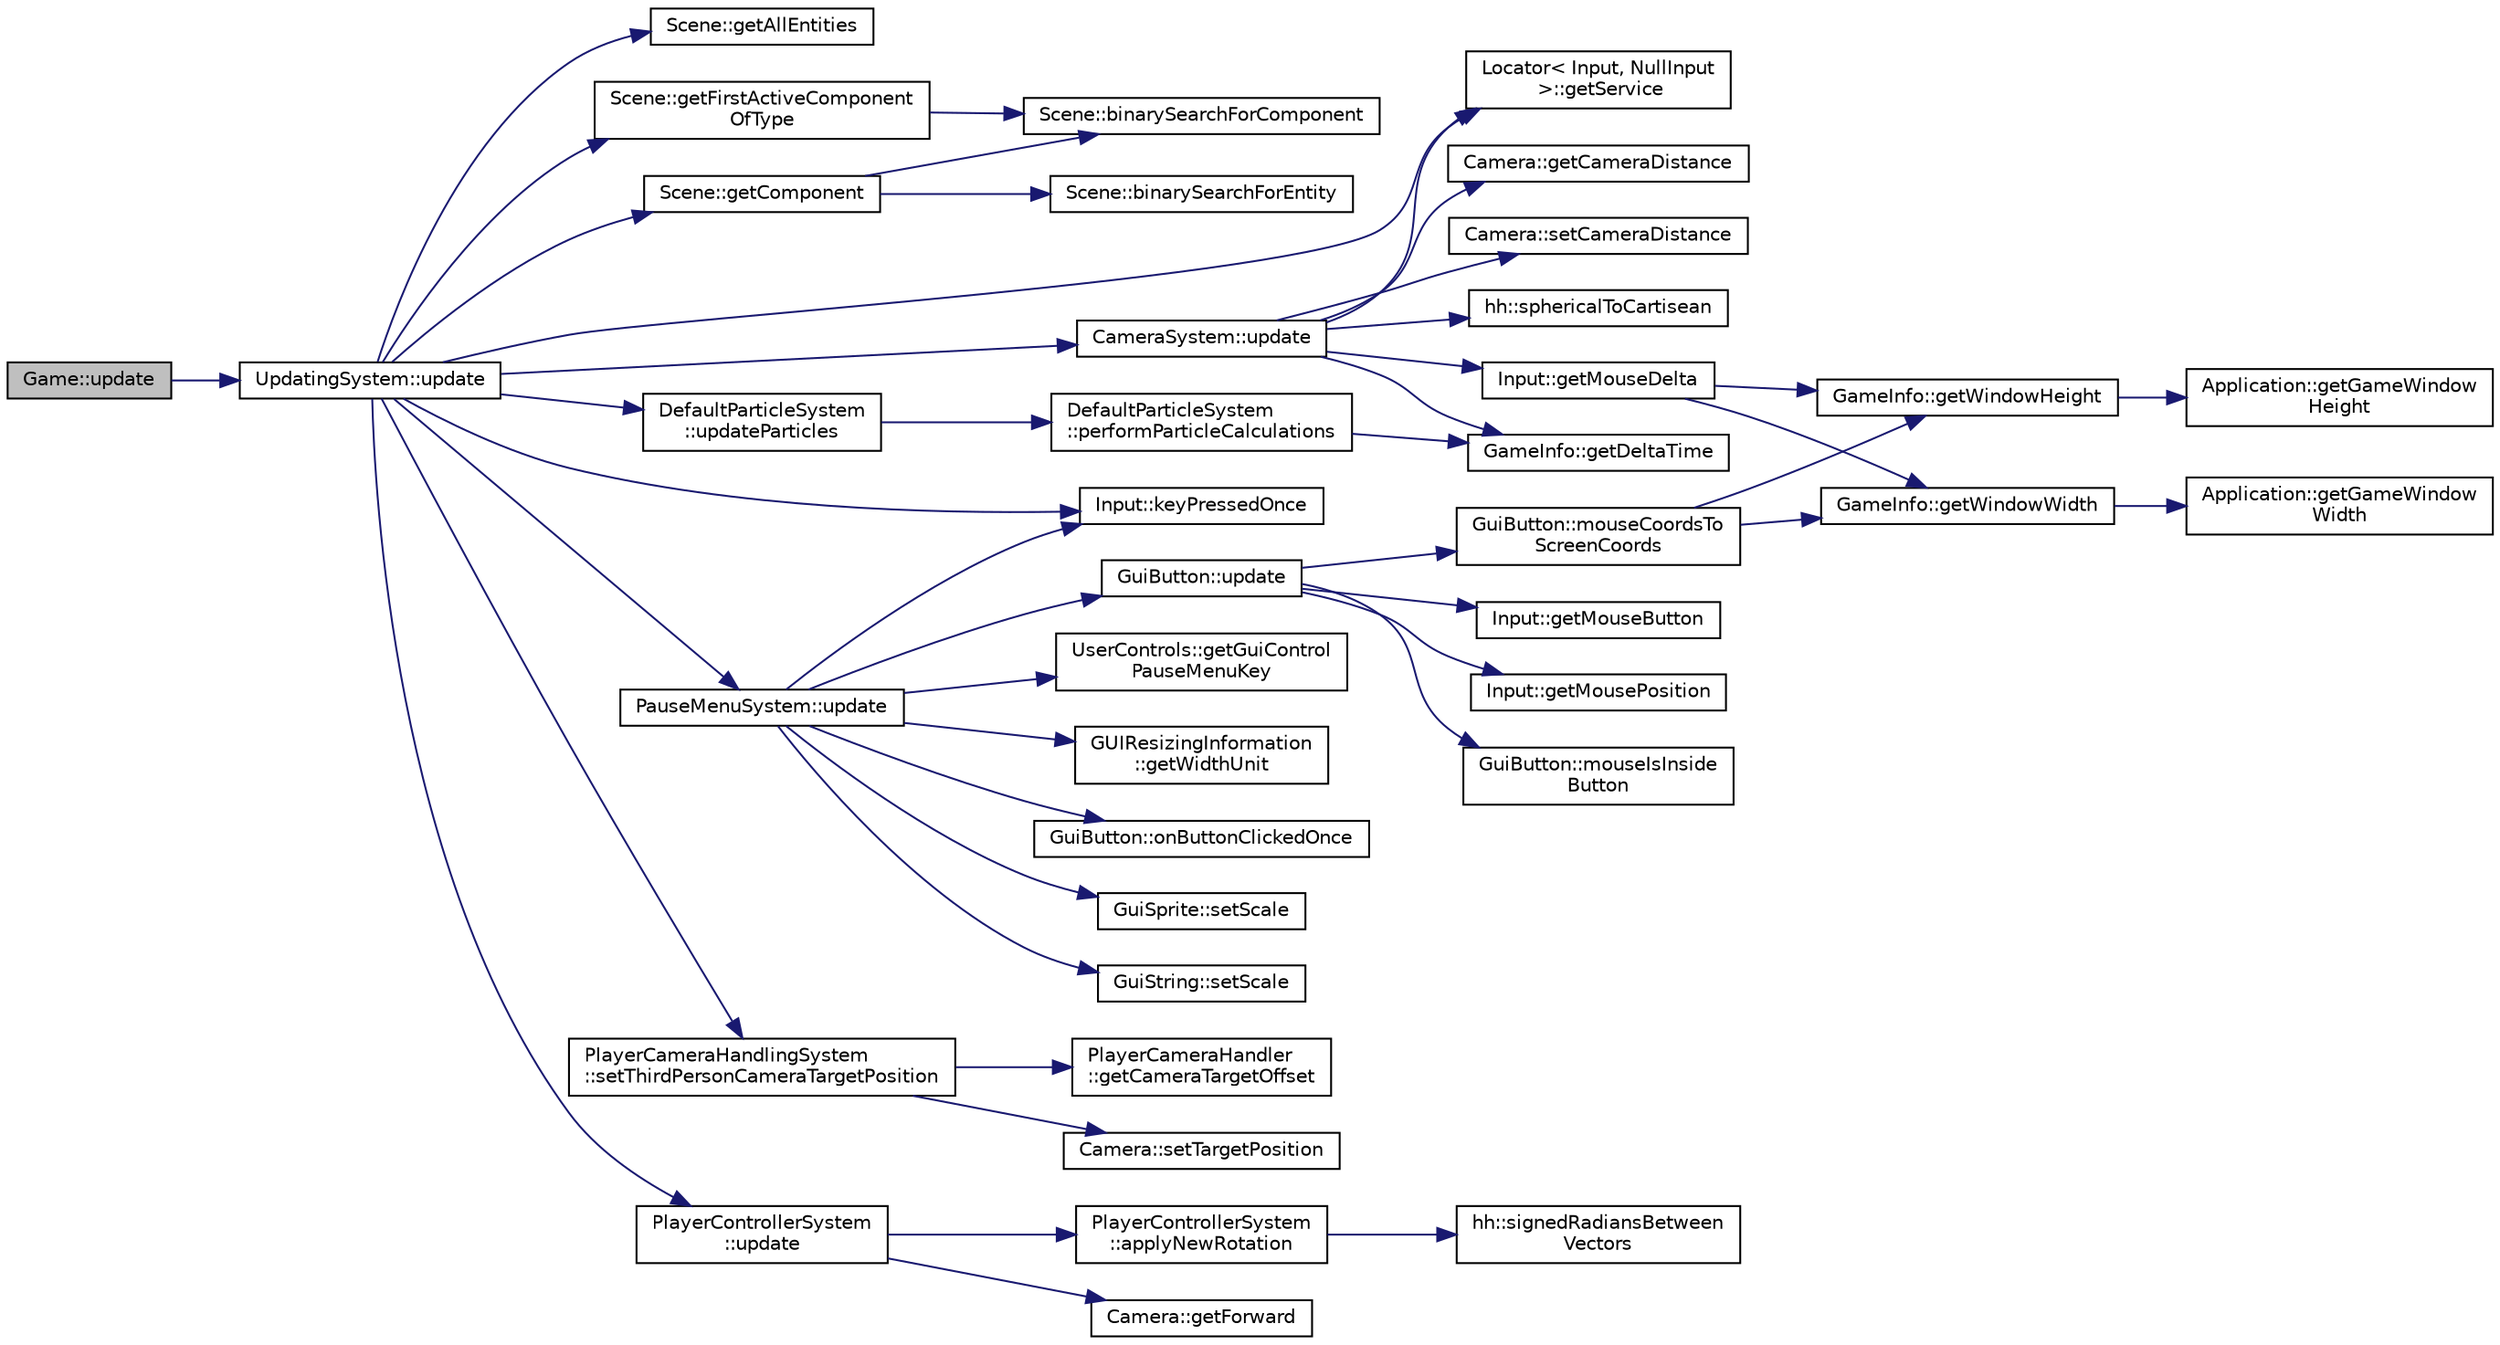 digraph "Game::update"
{
 // INTERACTIVE_SVG=YES
 // LATEX_PDF_SIZE
  edge [fontname="Helvetica",fontsize="10",labelfontname="Helvetica",labelfontsize="10"];
  node [fontname="Helvetica",fontsize="10",shape=record];
  rankdir="LR";
  Node1 [label="Game::update",height=0.2,width=0.4,color="black", fillcolor="grey75", style="filled", fontcolor="black",tooltip=" "];
  Node1 -> Node2 [color="midnightblue",fontsize="10",style="solid",fontname="Helvetica"];
  Node2 [label="UpdatingSystem::update",height=0.2,width=0.4,color="black", fillcolor="white", style="filled",URL="$d2/d54/class_updating_system.html#a127ad554750e7e7582a1904abfb265aa",tooltip=" "];
  Node2 -> Node3 [color="midnightblue",fontsize="10",style="solid",fontname="Helvetica"];
  Node3 [label="Scene::getAllEntities",height=0.2,width=0.4,color="black", fillcolor="white", style="filled",URL="$d6/db5/class_scene.html#abe0ba4b6ba925640493f34f730ccd8d4",tooltip=" "];
  Node2 -> Node4 [color="midnightblue",fontsize="10",style="solid",fontname="Helvetica"];
  Node4 [label="Scene::getComponent",height=0.2,width=0.4,color="black", fillcolor="white", style="filled",URL="$d6/db5/class_scene.html#a65d6f6cd75b250c657d5d4a267c4b245",tooltip=" "];
  Node4 -> Node5 [color="midnightblue",fontsize="10",style="solid",fontname="Helvetica"];
  Node5 [label="Scene::binarySearchForComponent",height=0.2,width=0.4,color="black", fillcolor="white", style="filled",URL="$d6/db5/class_scene.html#af06ab78544ec997fd8e480762b2cc40a",tooltip=" "];
  Node4 -> Node6 [color="midnightblue",fontsize="10",style="solid",fontname="Helvetica"];
  Node6 [label="Scene::binarySearchForEntity",height=0.2,width=0.4,color="black", fillcolor="white", style="filled",URL="$d6/db5/class_scene.html#a55c346bea3f04eb9d9f8476a68c2fa93",tooltip=" "];
  Node2 -> Node7 [color="midnightblue",fontsize="10",style="solid",fontname="Helvetica"];
  Node7 [label="Scene::getFirstActiveComponent\lOfType",height=0.2,width=0.4,color="black", fillcolor="white", style="filled",URL="$d6/db5/class_scene.html#ae05acfccb36d74a21bd4988a2b562ceb",tooltip=" "];
  Node7 -> Node5 [color="midnightblue",fontsize="10",style="solid",fontname="Helvetica"];
  Node2 -> Node8 [color="midnightblue",fontsize="10",style="solid",fontname="Helvetica"];
  Node8 [label="Locator\< Input, NullInput\l \>::getService",height=0.2,width=0.4,color="black", fillcolor="white", style="filled",URL="$d2/d23/class_locator.html#a310ebd51e96b6341e25471b651afaf34",tooltip=" "];
  Node2 -> Node9 [color="midnightblue",fontsize="10",style="solid",fontname="Helvetica"];
  Node9 [label="Input::keyPressedOnce",height=0.2,width=0.4,color="black", fillcolor="white", style="filled",URL="$d4/d7b/class_input.html#a2aaf873636cedf13e51a424eb6ea802b",tooltip=" "];
  Node2 -> Node10 [color="midnightblue",fontsize="10",style="solid",fontname="Helvetica"];
  Node10 [label="PlayerCameraHandlingSystem\l::setThirdPersonCameraTargetPosition",height=0.2,width=0.4,color="black", fillcolor="white", style="filled",URL="$d4/d4f/class_player_camera_handling_system.html#a94f1d2b673b85a1fbbbe39a3759d3bf3",tooltip=" "];
  Node10 -> Node11 [color="midnightblue",fontsize="10",style="solid",fontname="Helvetica"];
  Node11 [label="PlayerCameraHandler\l::getCameraTargetOffset",height=0.2,width=0.4,color="black", fillcolor="white", style="filled",URL="$d4/df7/class_player_camera_handler.html#a02eb98ad960e5b71b0b17189426c0f1d",tooltip=" "];
  Node10 -> Node12 [color="midnightblue",fontsize="10",style="solid",fontname="Helvetica"];
  Node12 [label="Camera::setTargetPosition",height=0.2,width=0.4,color="black", fillcolor="white", style="filled",URL="$da/dbb/class_camera.html#a4bd1cfe2d720f762d3c983370421c029",tooltip=" "];
  Node2 -> Node13 [color="midnightblue",fontsize="10",style="solid",fontname="Helvetica"];
  Node13 [label="PauseMenuSystem::update",height=0.2,width=0.4,color="black", fillcolor="white", style="filled",URL="$d7/dd6/class_pause_menu_system.html#a7c17c731da14866fbbfb186f50b7824e",tooltip=" "];
  Node13 -> Node14 [color="midnightblue",fontsize="10",style="solid",fontname="Helvetica"];
  Node14 [label="UserControls::getGuiControl\lPauseMenuKey",height=0.2,width=0.4,color="black", fillcolor="white", style="filled",URL="$d9/dd8/class_user_controls.html#ab577475a2b33671f1f5697fbe0e0cc49",tooltip=" "];
  Node13 -> Node15 [color="midnightblue",fontsize="10",style="solid",fontname="Helvetica"];
  Node15 [label="GUIResizingInformation\l::getWidthUnit",height=0.2,width=0.4,color="black", fillcolor="white", style="filled",URL="$d7/d06/class_g_u_i_resizing_information.html#aa8fb79fc71098f1cf2ce4fac2d5c79ac",tooltip=" "];
  Node13 -> Node9 [color="midnightblue",fontsize="10",style="solid",fontname="Helvetica"];
  Node13 -> Node16 [color="midnightblue",fontsize="10",style="solid",fontname="Helvetica"];
  Node16 [label="GuiButton::onButtonClickedOnce",height=0.2,width=0.4,color="black", fillcolor="white", style="filled",URL="$d6/d17/class_gui_button.html#aa019fa7e0fbe4a380899cb9ddb418317",tooltip=" "];
  Node13 -> Node17 [color="midnightblue",fontsize="10",style="solid",fontname="Helvetica"];
  Node17 [label="GuiSprite::setScale",height=0.2,width=0.4,color="black", fillcolor="white", style="filled",URL="$d1/db9/class_gui_sprite.html#a6ec7ef9580657e062cea7f5ce8bcb515",tooltip=" "];
  Node13 -> Node18 [color="midnightblue",fontsize="10",style="solid",fontname="Helvetica"];
  Node18 [label="GuiString::setScale",height=0.2,width=0.4,color="black", fillcolor="white", style="filled",URL="$dd/df5/class_gui_string.html#a964f40eb765b7ad9827284b65ac2c9fc",tooltip=" "];
  Node13 -> Node19 [color="midnightblue",fontsize="10",style="solid",fontname="Helvetica"];
  Node19 [label="GuiButton::update",height=0.2,width=0.4,color="black", fillcolor="white", style="filled",URL="$d6/d17/class_gui_button.html#acfb469dd9337dc5ebf70e32037b02851",tooltip=" "];
  Node19 -> Node20 [color="midnightblue",fontsize="10",style="solid",fontname="Helvetica"];
  Node20 [label="Input::getMouseButton",height=0.2,width=0.4,color="black", fillcolor="white", style="filled",URL="$d4/d7b/class_input.html#a8e3bbc45ca89de6dc03cd870d0909345",tooltip=" "];
  Node19 -> Node21 [color="midnightblue",fontsize="10",style="solid",fontname="Helvetica"];
  Node21 [label="Input::getMousePosition",height=0.2,width=0.4,color="black", fillcolor="white", style="filled",URL="$d4/d7b/class_input.html#aa10d2871226e0b497010dfca43fe278b",tooltip=" "];
  Node19 -> Node22 [color="midnightblue",fontsize="10",style="solid",fontname="Helvetica"];
  Node22 [label="GuiButton::mouseCoordsTo\lScreenCoords",height=0.2,width=0.4,color="black", fillcolor="white", style="filled",URL="$d6/d17/class_gui_button.html#a571aa197ec582b526b5d6e2639bad843",tooltip=" "];
  Node22 -> Node23 [color="midnightblue",fontsize="10",style="solid",fontname="Helvetica"];
  Node23 [label="GameInfo::getWindowHeight",height=0.2,width=0.4,color="black", fillcolor="white", style="filled",URL="$d4/d58/namespace_game_info.html#a344c7e16ac06ee1f8458a249aac36e8e",tooltip=" "];
  Node23 -> Node24 [color="midnightblue",fontsize="10",style="solid",fontname="Helvetica"];
  Node24 [label="Application::getGameWindow\lHeight",height=0.2,width=0.4,color="black", fillcolor="white", style="filled",URL="$de/d6b/class_application.html#a0398d40c89d52bb8d6ac6ac466c5d30c",tooltip=" "];
  Node22 -> Node25 [color="midnightblue",fontsize="10",style="solid",fontname="Helvetica"];
  Node25 [label="GameInfo::getWindowWidth",height=0.2,width=0.4,color="black", fillcolor="white", style="filled",URL="$d4/d58/namespace_game_info.html#a7cf2306eb3025a60a9e2da52eefba71e",tooltip=" "];
  Node25 -> Node26 [color="midnightblue",fontsize="10",style="solid",fontname="Helvetica"];
  Node26 [label="Application::getGameWindow\lWidth",height=0.2,width=0.4,color="black", fillcolor="white", style="filled",URL="$de/d6b/class_application.html#aad8864ec1fa58ee23db7b111876d09a5",tooltip=" "];
  Node19 -> Node27 [color="midnightblue",fontsize="10",style="solid",fontname="Helvetica"];
  Node27 [label="GuiButton::mouseIsInside\lButton",height=0.2,width=0.4,color="black", fillcolor="white", style="filled",URL="$d6/d17/class_gui_button.html#a72312192b57055be324335dd1ed88a3d",tooltip=" "];
  Node2 -> Node28 [color="midnightblue",fontsize="10",style="solid",fontname="Helvetica"];
  Node28 [label="CameraSystem::update",height=0.2,width=0.4,color="black", fillcolor="white", style="filled",URL="$d4/df8/class_camera_system.html#a9bb59c07839a3bf41290e49f367d8fd6",tooltip=" "];
  Node28 -> Node29 [color="midnightblue",fontsize="10",style="solid",fontname="Helvetica"];
  Node29 [label="Camera::getCameraDistance",height=0.2,width=0.4,color="black", fillcolor="white", style="filled",URL="$da/dbb/class_camera.html#ad4f098389debf103ea7a26e344a653dd",tooltip=" "];
  Node28 -> Node30 [color="midnightblue",fontsize="10",style="solid",fontname="Helvetica"];
  Node30 [label="GameInfo::getDeltaTime",height=0.2,width=0.4,color="black", fillcolor="white", style="filled",URL="$d4/d58/namespace_game_info.html#aa6186a79a90a3fcd2556c4282b20a077",tooltip=" "];
  Node28 -> Node31 [color="midnightblue",fontsize="10",style="solid",fontname="Helvetica"];
  Node31 [label="Input::getMouseDelta",height=0.2,width=0.4,color="black", fillcolor="white", style="filled",URL="$d4/d7b/class_input.html#a971adcc605a1101f162e2be7a5c16a5e",tooltip=" "];
  Node31 -> Node23 [color="midnightblue",fontsize="10",style="solid",fontname="Helvetica"];
  Node31 -> Node25 [color="midnightblue",fontsize="10",style="solid",fontname="Helvetica"];
  Node28 -> Node8 [color="midnightblue",fontsize="10",style="solid",fontname="Helvetica"];
  Node28 -> Node32 [color="midnightblue",fontsize="10",style="solid",fontname="Helvetica"];
  Node32 [label="Camera::setCameraDistance",height=0.2,width=0.4,color="black", fillcolor="white", style="filled",URL="$da/dbb/class_camera.html#a4849cb25adcc05df85e1cfba9da77a33",tooltip=" "];
  Node28 -> Node33 [color="midnightblue",fontsize="10",style="solid",fontname="Helvetica"];
  Node33 [label="hh::sphericalToCartisean",height=0.2,width=0.4,color="black", fillcolor="white", style="filled",URL="$d7/dd1/namespacehh.html#ad58b31143e949894df4e3ca4eaa20550",tooltip=" "];
  Node2 -> Node34 [color="midnightblue",fontsize="10",style="solid",fontname="Helvetica"];
  Node34 [label="PlayerControllerSystem\l::update",height=0.2,width=0.4,color="black", fillcolor="white", style="filled",URL="$d5/d50/class_player_controller_system.html#ae968cd78ae054ed5521f19c6d3793933",tooltip=" "];
  Node34 -> Node35 [color="midnightblue",fontsize="10",style="solid",fontname="Helvetica"];
  Node35 [label="PlayerControllerSystem\l::applyNewRotation",height=0.2,width=0.4,color="black", fillcolor="white", style="filled",URL="$d5/d50/class_player_controller_system.html#a9b0be7cb86a889e07b30d9fa68a7aaa7",tooltip=" "];
  Node35 -> Node36 [color="midnightblue",fontsize="10",style="solid",fontname="Helvetica"];
  Node36 [label="hh::signedRadiansBetween\lVectors",height=0.2,width=0.4,color="black", fillcolor="white", style="filled",URL="$d7/dd1/namespacehh.html#aa744e19f5c464bf275c30a824f81b06e",tooltip=" "];
  Node34 -> Node37 [color="midnightblue",fontsize="10",style="solid",fontname="Helvetica"];
  Node37 [label="Camera::getForward",height=0.2,width=0.4,color="black", fillcolor="white", style="filled",URL="$da/dbb/class_camera.html#ae44d552243a7b430e94ed9e70adcf07b",tooltip=" "];
  Node2 -> Node38 [color="midnightblue",fontsize="10",style="solid",fontname="Helvetica"];
  Node38 [label="DefaultParticleSystem\l::updateParticles",height=0.2,width=0.4,color="black", fillcolor="white", style="filled",URL="$df/d86/class_default_particle_system.html#a1304aae47238ab24cf8653c2b423d207",tooltip=" "];
  Node38 -> Node39 [color="midnightblue",fontsize="10",style="solid",fontname="Helvetica"];
  Node39 [label="DefaultParticleSystem\l::performParticleCalculations",height=0.2,width=0.4,color="black", fillcolor="white", style="filled",URL="$df/d86/class_default_particle_system.html#a27c707a1f76448433785ce06a0f5152c",tooltip=" "];
  Node39 -> Node30 [color="midnightblue",fontsize="10",style="solid",fontname="Helvetica"];
}
